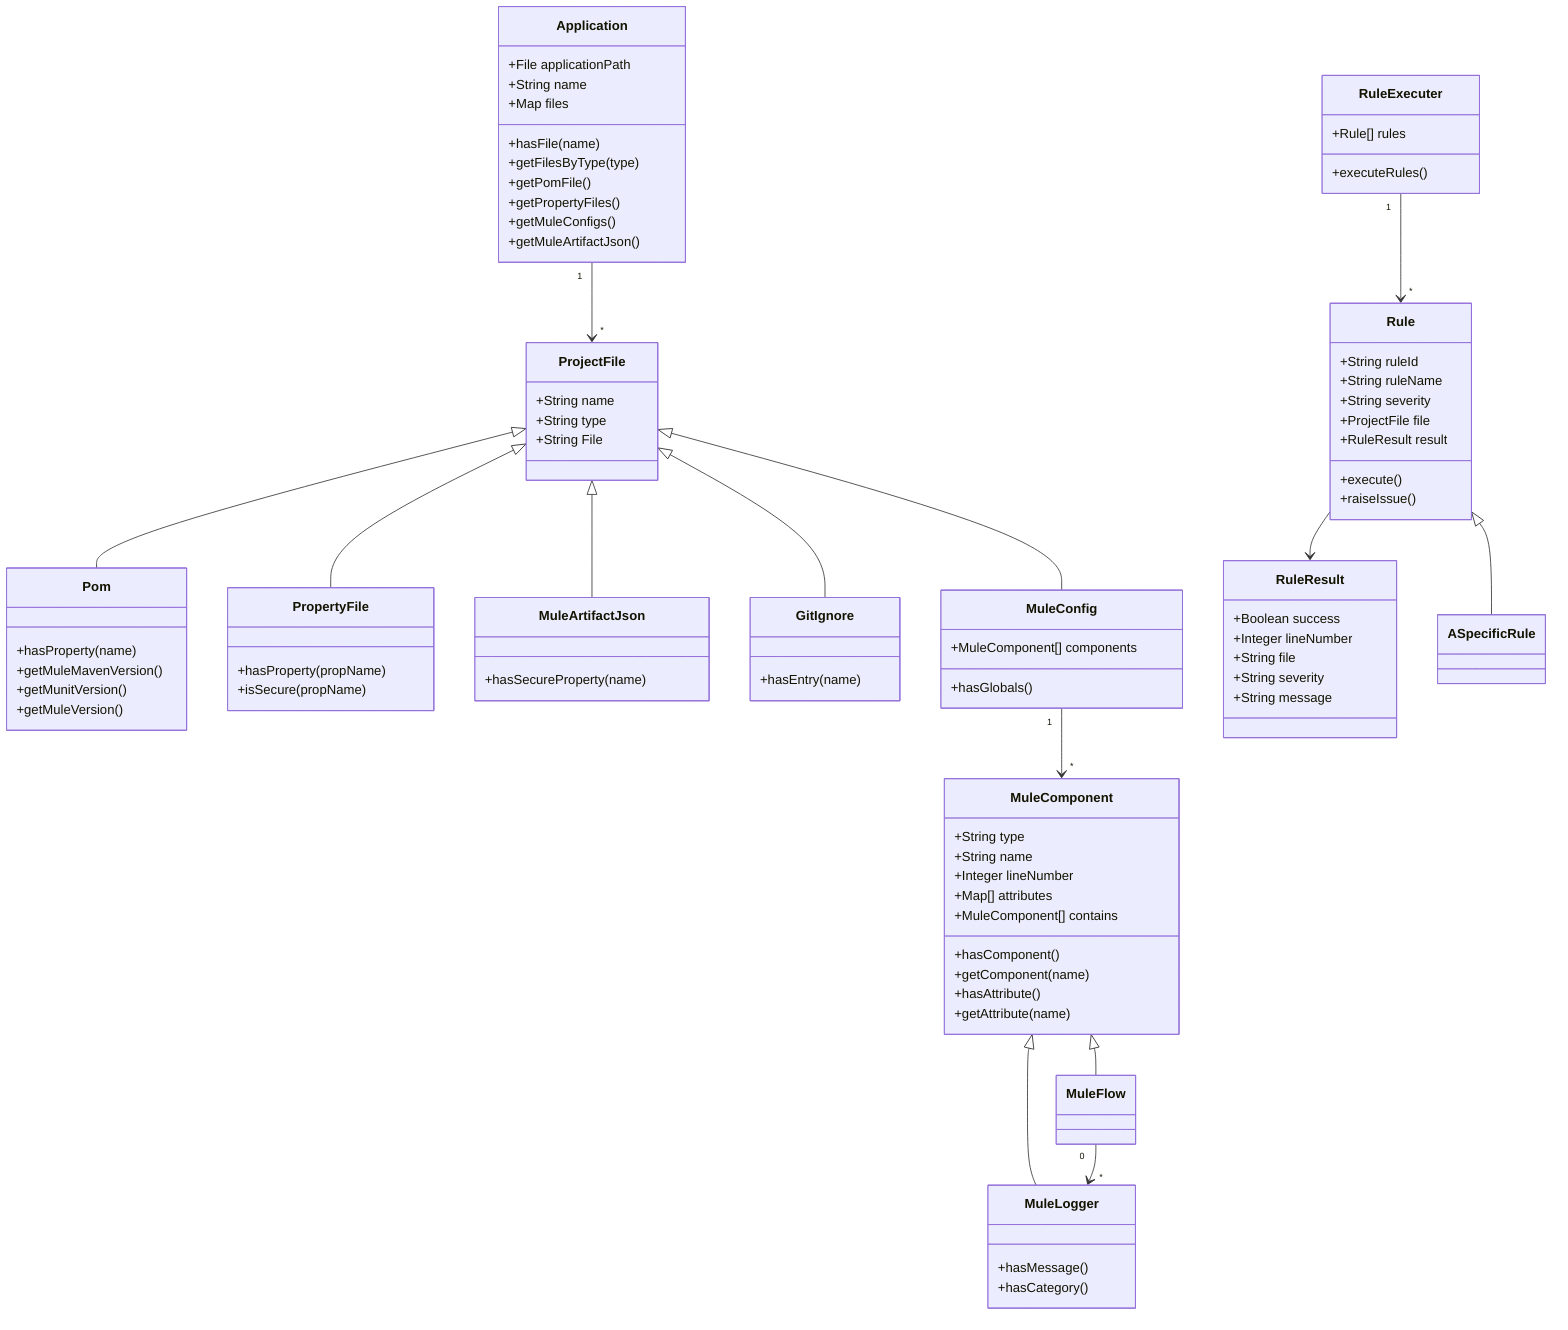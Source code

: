 classDiagram
	class Application{
        +File applicationPath
        +String name
        +Map<String, ProjectFile> files
        +hasFile(name)
        +getFilesByType(type)
        +getPomFile()
        +getPropertyFiles()
        +getMuleConfigs()
        +getMuleArtifactJson()
    }
    Application "1" --> "*" ProjectFile
    class ProjectFile{
        +String name
        +String type
        +String File 
    }
    ProjectFile <|-- Pom
    class Pom {
        +hasProperty(name)
        +getMuleMavenVersion()
        +getMunitVersion()
        +getMuleVersion()
    }
    ProjectFile <|-- PropertyFile
    class PropertyFile {
        +hasProperty(propName)
        +isSecure(propName)
    }
    ProjectFile <|-- MuleArtifactJson
    class MuleArtifactJson {
        +hasSecureProperty(name)
    }
    ProjectFile <|-- GitIgnore
    class GitIgnore {
        +hasEntry(name)
    }

    ProjectFile <|-- MuleConfig
    class MuleConfig{
        +MuleComponent[] components
        +hasGlobals()
    }

    MuleConfig "1" --> "*" MuleComponent
    class MuleComponent{
        +String type
        +String name
        +Integer lineNumber
        +Map[] attributes
        +MuleComponent[] contains
        +hasComponent()
        +getComponent(name)
        +hasAttribute()
        +getAttribute(name)
    }
    MuleComponent <|-- MuleFlow
    class MuleFlow{
        
    }
    MuleComponent <|-- MuleLogger
    class MuleLogger{
        +hasMessage()
        +hasCategory()
    }
	MuleFlow "0" --> "*" MuleLogger
    class RuleExecuter {
        +Rule[] rules
        +executeRules()
    }
    RuleExecuter "1" --> "*" Rule
    class Rule{
        +String ruleId
        +String ruleName
        +String severity
        +ProjectFile file
        +RuleResult result
        +execute()
        +raiseIssue()
    }
    Rule --> RuleResult
    class RuleResult{
        +Boolean success
        +Integer lineNumber
        +String file
        +String severity
        +String message
    }
    Rule <|-- ASpecificRule
    class ASpecificRule {

    }